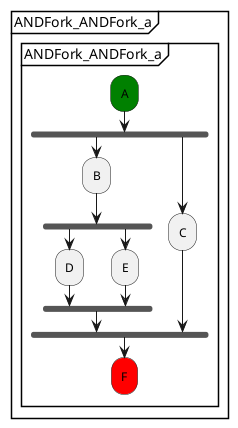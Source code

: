@startuml
partition "ANDFork_ANDFork_a" {
    group "ANDFork_ANDFork_a"
        #green:A;
        fork
            :B;
            fork
                :D;
            fork again
                :E;
            end fork
        fork again
            :C;
        end fork
        #red:F;
    end group
}
@enduml